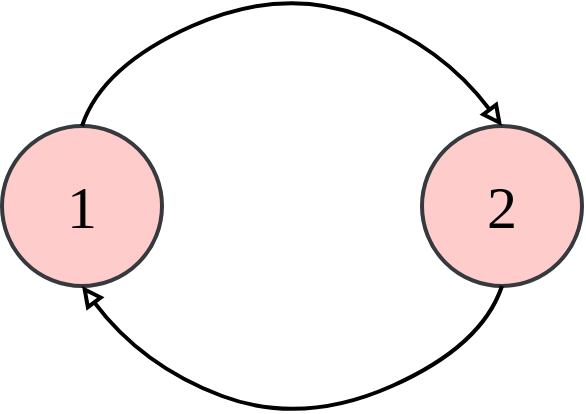 <mxfile version="24.2.1" type="device">
  <diagram name="Page-1" id="0O075oNIwguDtyVbTEAe">
    <mxGraphModel dx="1050" dy="557" grid="1" gridSize="10" guides="1" tooltips="1" connect="1" arrows="1" fold="1" page="1" pageScale="1" pageWidth="850" pageHeight="1100" math="0" shadow="0">
      <root>
        <mxCell id="0" />
        <mxCell id="1" parent="0" />
        <mxCell id="O468fVXePQosU4xjN4Sf-1" value="&lt;font face=&quot;Comic Sans MS&quot; style=&quot;font-size: 30px;&quot;&gt;1&lt;/font&gt;" style="ellipse;whiteSpace=wrap;html=1;aspect=fixed;strokeWidth=2;fillColor=#ffcccc;strokeColor=#36393d;" vertex="1" parent="1">
          <mxGeometry x="80" y="100" width="80" height="80" as="geometry" />
        </mxCell>
        <mxCell id="O468fVXePQosU4xjN4Sf-2" value="&lt;font face=&quot;Comic Sans MS&quot; style=&quot;font-size: 30px;&quot;&gt;2&lt;/font&gt;" style="ellipse;whiteSpace=wrap;html=1;aspect=fixed;strokeWidth=2;fillColor=#ffcccc;strokeColor=#36393d;" vertex="1" parent="1">
          <mxGeometry x="290" y="100" width="80" height="80" as="geometry" />
        </mxCell>
        <mxCell id="O468fVXePQosU4xjN4Sf-9" value="" style="curved=1;endArrow=block;html=1;rounded=0;exitX=0.5;exitY=0;exitDx=0;exitDy=0;entryX=0.5;entryY=0;entryDx=0;entryDy=0;strokeWidth=2;endFill=0;" edge="1" parent="1" source="O468fVXePQosU4xjN4Sf-1" target="O468fVXePQosU4xjN4Sf-2">
          <mxGeometry width="50" height="50" relative="1" as="geometry">
            <mxPoint x="120" y="90" as="sourcePoint" />
            <mxPoint x="170" y="40" as="targetPoint" />
            <Array as="points">
              <mxPoint x="130" y="70" />
              <mxPoint x="220" y="30" />
              <mxPoint x="300" y="60" />
            </Array>
          </mxGeometry>
        </mxCell>
        <mxCell id="O468fVXePQosU4xjN4Sf-10" value="" style="curved=1;endArrow=block;html=1;rounded=0;exitX=0.5;exitY=0;exitDx=0;exitDy=0;entryX=0.5;entryY=0;entryDx=0;entryDy=0;strokeWidth=2;endFill=0;shadow=0;flowAnimation=0;" edge="1" parent="1">
          <mxGeometry width="50" height="50" relative="1" as="geometry">
            <mxPoint x="330" y="180" as="sourcePoint" />
            <mxPoint x="120" y="180" as="targetPoint" />
            <Array as="points">
              <mxPoint x="320" y="210" />
              <mxPoint x="230" y="250" />
              <mxPoint x="150" y="220" />
            </Array>
          </mxGeometry>
        </mxCell>
      </root>
    </mxGraphModel>
  </diagram>
</mxfile>
